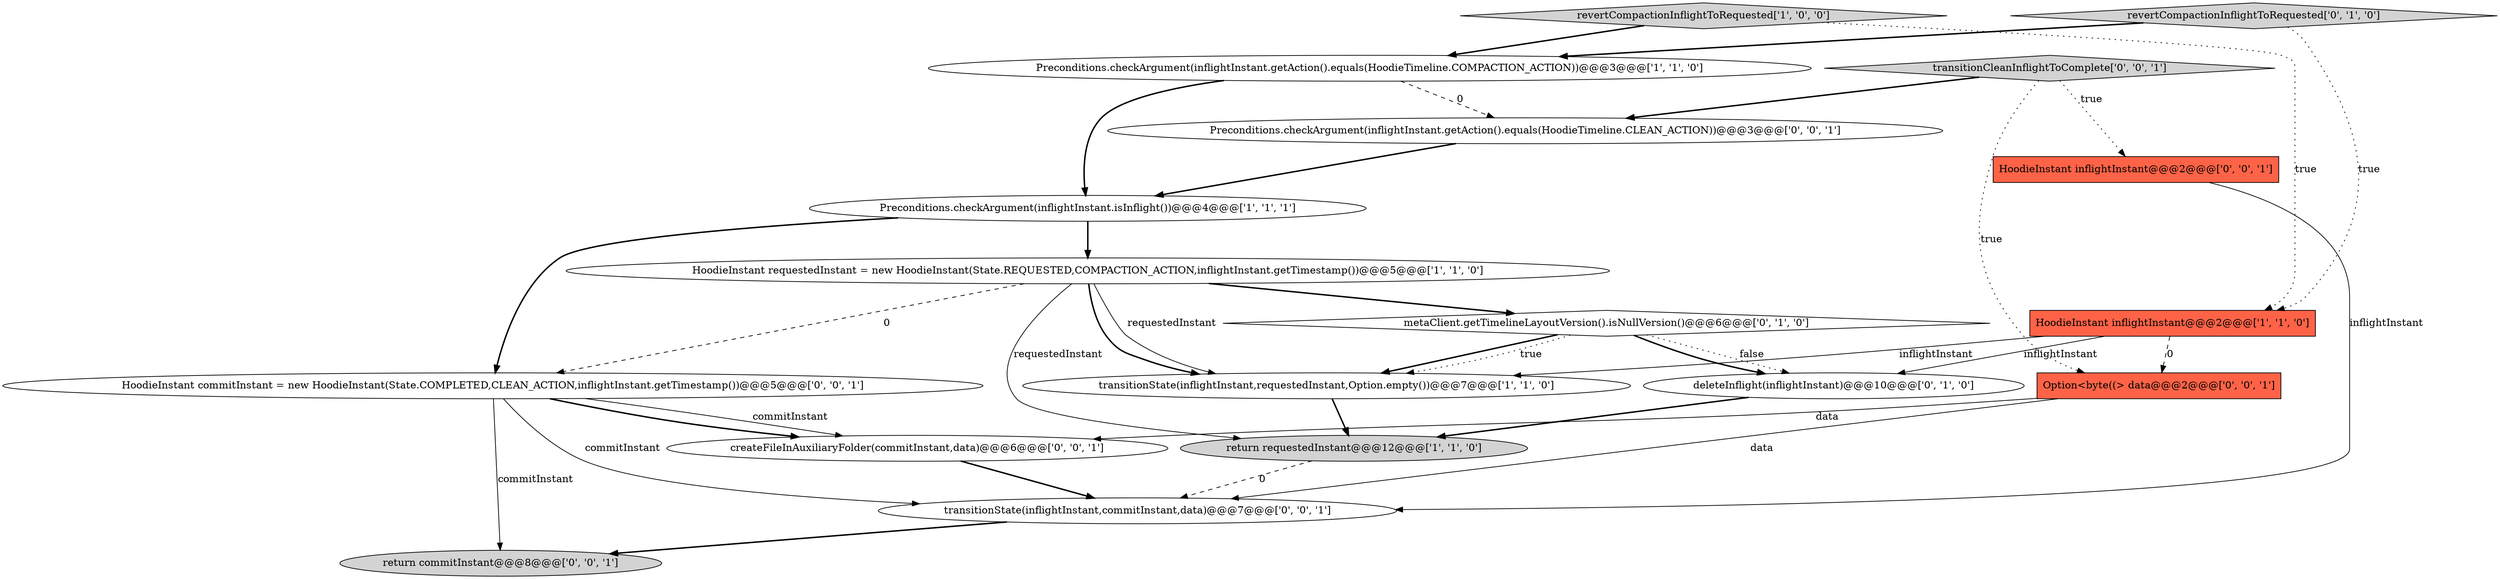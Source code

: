 digraph {
16 [style = filled, label = "HoodieInstant commitInstant = new HoodieInstant(State.COMPLETED,CLEAN_ACTION,inflightInstant.getTimestamp())@@@5@@@['0', '0', '1']", fillcolor = white, shape = ellipse image = "AAA0AAABBB3BBB"];
8 [style = filled, label = "revertCompactionInflightToRequested['0', '1', '0']", fillcolor = lightgray, shape = diamond image = "AAA0AAABBB2BBB"];
11 [style = filled, label = "HoodieInstant inflightInstant@@@2@@@['0', '0', '1']", fillcolor = tomato, shape = box image = "AAA0AAABBB3BBB"];
2 [style = filled, label = "Preconditions.checkArgument(inflightInstant.isInflight())@@@4@@@['1', '1', '1']", fillcolor = white, shape = ellipse image = "AAA0AAABBB1BBB"];
5 [style = filled, label = "Preconditions.checkArgument(inflightInstant.getAction().equals(HoodieTimeline.COMPACTION_ACTION))@@@3@@@['1', '1', '0']", fillcolor = white, shape = ellipse image = "AAA0AAABBB1BBB"];
0 [style = filled, label = "transitionState(inflightInstant,requestedInstant,Option.empty())@@@7@@@['1', '1', '0']", fillcolor = white, shape = ellipse image = "AAA0AAABBB1BBB"];
6 [style = filled, label = "return requestedInstant@@@12@@@['1', '1', '0']", fillcolor = lightgray, shape = ellipse image = "AAA0AAABBB1BBB"];
15 [style = filled, label = "Option<byte((> data@@@2@@@['0', '0', '1']", fillcolor = tomato, shape = box image = "AAA0AAABBB3BBB"];
12 [style = filled, label = "return commitInstant@@@8@@@['0', '0', '1']", fillcolor = lightgray, shape = ellipse image = "AAA0AAABBB3BBB"];
3 [style = filled, label = "HoodieInstant requestedInstant = new HoodieInstant(State.REQUESTED,COMPACTION_ACTION,inflightInstant.getTimestamp())@@@5@@@['1', '1', '0']", fillcolor = white, shape = ellipse image = "AAA0AAABBB1BBB"];
4 [style = filled, label = "revertCompactionInflightToRequested['1', '0', '0']", fillcolor = lightgray, shape = diamond image = "AAA0AAABBB1BBB"];
17 [style = filled, label = "createFileInAuxiliaryFolder(commitInstant,data)@@@6@@@['0', '0', '1']", fillcolor = white, shape = ellipse image = "AAA0AAABBB3BBB"];
13 [style = filled, label = "Preconditions.checkArgument(inflightInstant.getAction().equals(HoodieTimeline.CLEAN_ACTION))@@@3@@@['0', '0', '1']", fillcolor = white, shape = ellipse image = "AAA0AAABBB3BBB"];
1 [style = filled, label = "HoodieInstant inflightInstant@@@2@@@['1', '1', '0']", fillcolor = tomato, shape = box image = "AAA0AAABBB1BBB"];
9 [style = filled, label = "deleteInflight(inflightInstant)@@@10@@@['0', '1', '0']", fillcolor = white, shape = ellipse image = "AAA1AAABBB2BBB"];
10 [style = filled, label = "transitionState(inflightInstant,commitInstant,data)@@@7@@@['0', '0', '1']", fillcolor = white, shape = ellipse image = "AAA0AAABBB3BBB"];
14 [style = filled, label = "transitionCleanInflightToComplete['0', '0', '1']", fillcolor = lightgray, shape = diamond image = "AAA0AAABBB3BBB"];
7 [style = filled, label = "metaClient.getTimelineLayoutVersion().isNullVersion()@@@6@@@['0', '1', '0']", fillcolor = white, shape = diamond image = "AAA1AAABBB2BBB"];
5->2 [style = bold, label=""];
0->6 [style = bold, label=""];
5->13 [style = dashed, label="0"];
8->5 [style = bold, label=""];
11->10 [style = solid, label="inflightInstant"];
3->16 [style = dashed, label="0"];
7->9 [style = bold, label=""];
4->5 [style = bold, label=""];
14->13 [style = bold, label=""];
7->9 [style = dotted, label="false"];
16->12 [style = solid, label="commitInstant"];
1->9 [style = solid, label="inflightInstant"];
4->1 [style = dotted, label="true"];
3->7 [style = bold, label=""];
16->17 [style = solid, label="commitInstant"];
9->6 [style = bold, label=""];
2->3 [style = bold, label=""];
10->12 [style = bold, label=""];
3->0 [style = solid, label="requestedInstant"];
14->15 [style = dotted, label="true"];
15->10 [style = solid, label="data"];
16->10 [style = solid, label="commitInstant"];
3->0 [style = bold, label=""];
7->0 [style = bold, label=""];
1->0 [style = solid, label="inflightInstant"];
1->15 [style = dashed, label="0"];
2->16 [style = bold, label=""];
15->17 [style = solid, label="data"];
7->0 [style = dotted, label="true"];
3->6 [style = solid, label="requestedInstant"];
16->17 [style = bold, label=""];
14->11 [style = dotted, label="true"];
6->10 [style = dashed, label="0"];
13->2 [style = bold, label=""];
8->1 [style = dotted, label="true"];
17->10 [style = bold, label=""];
}
